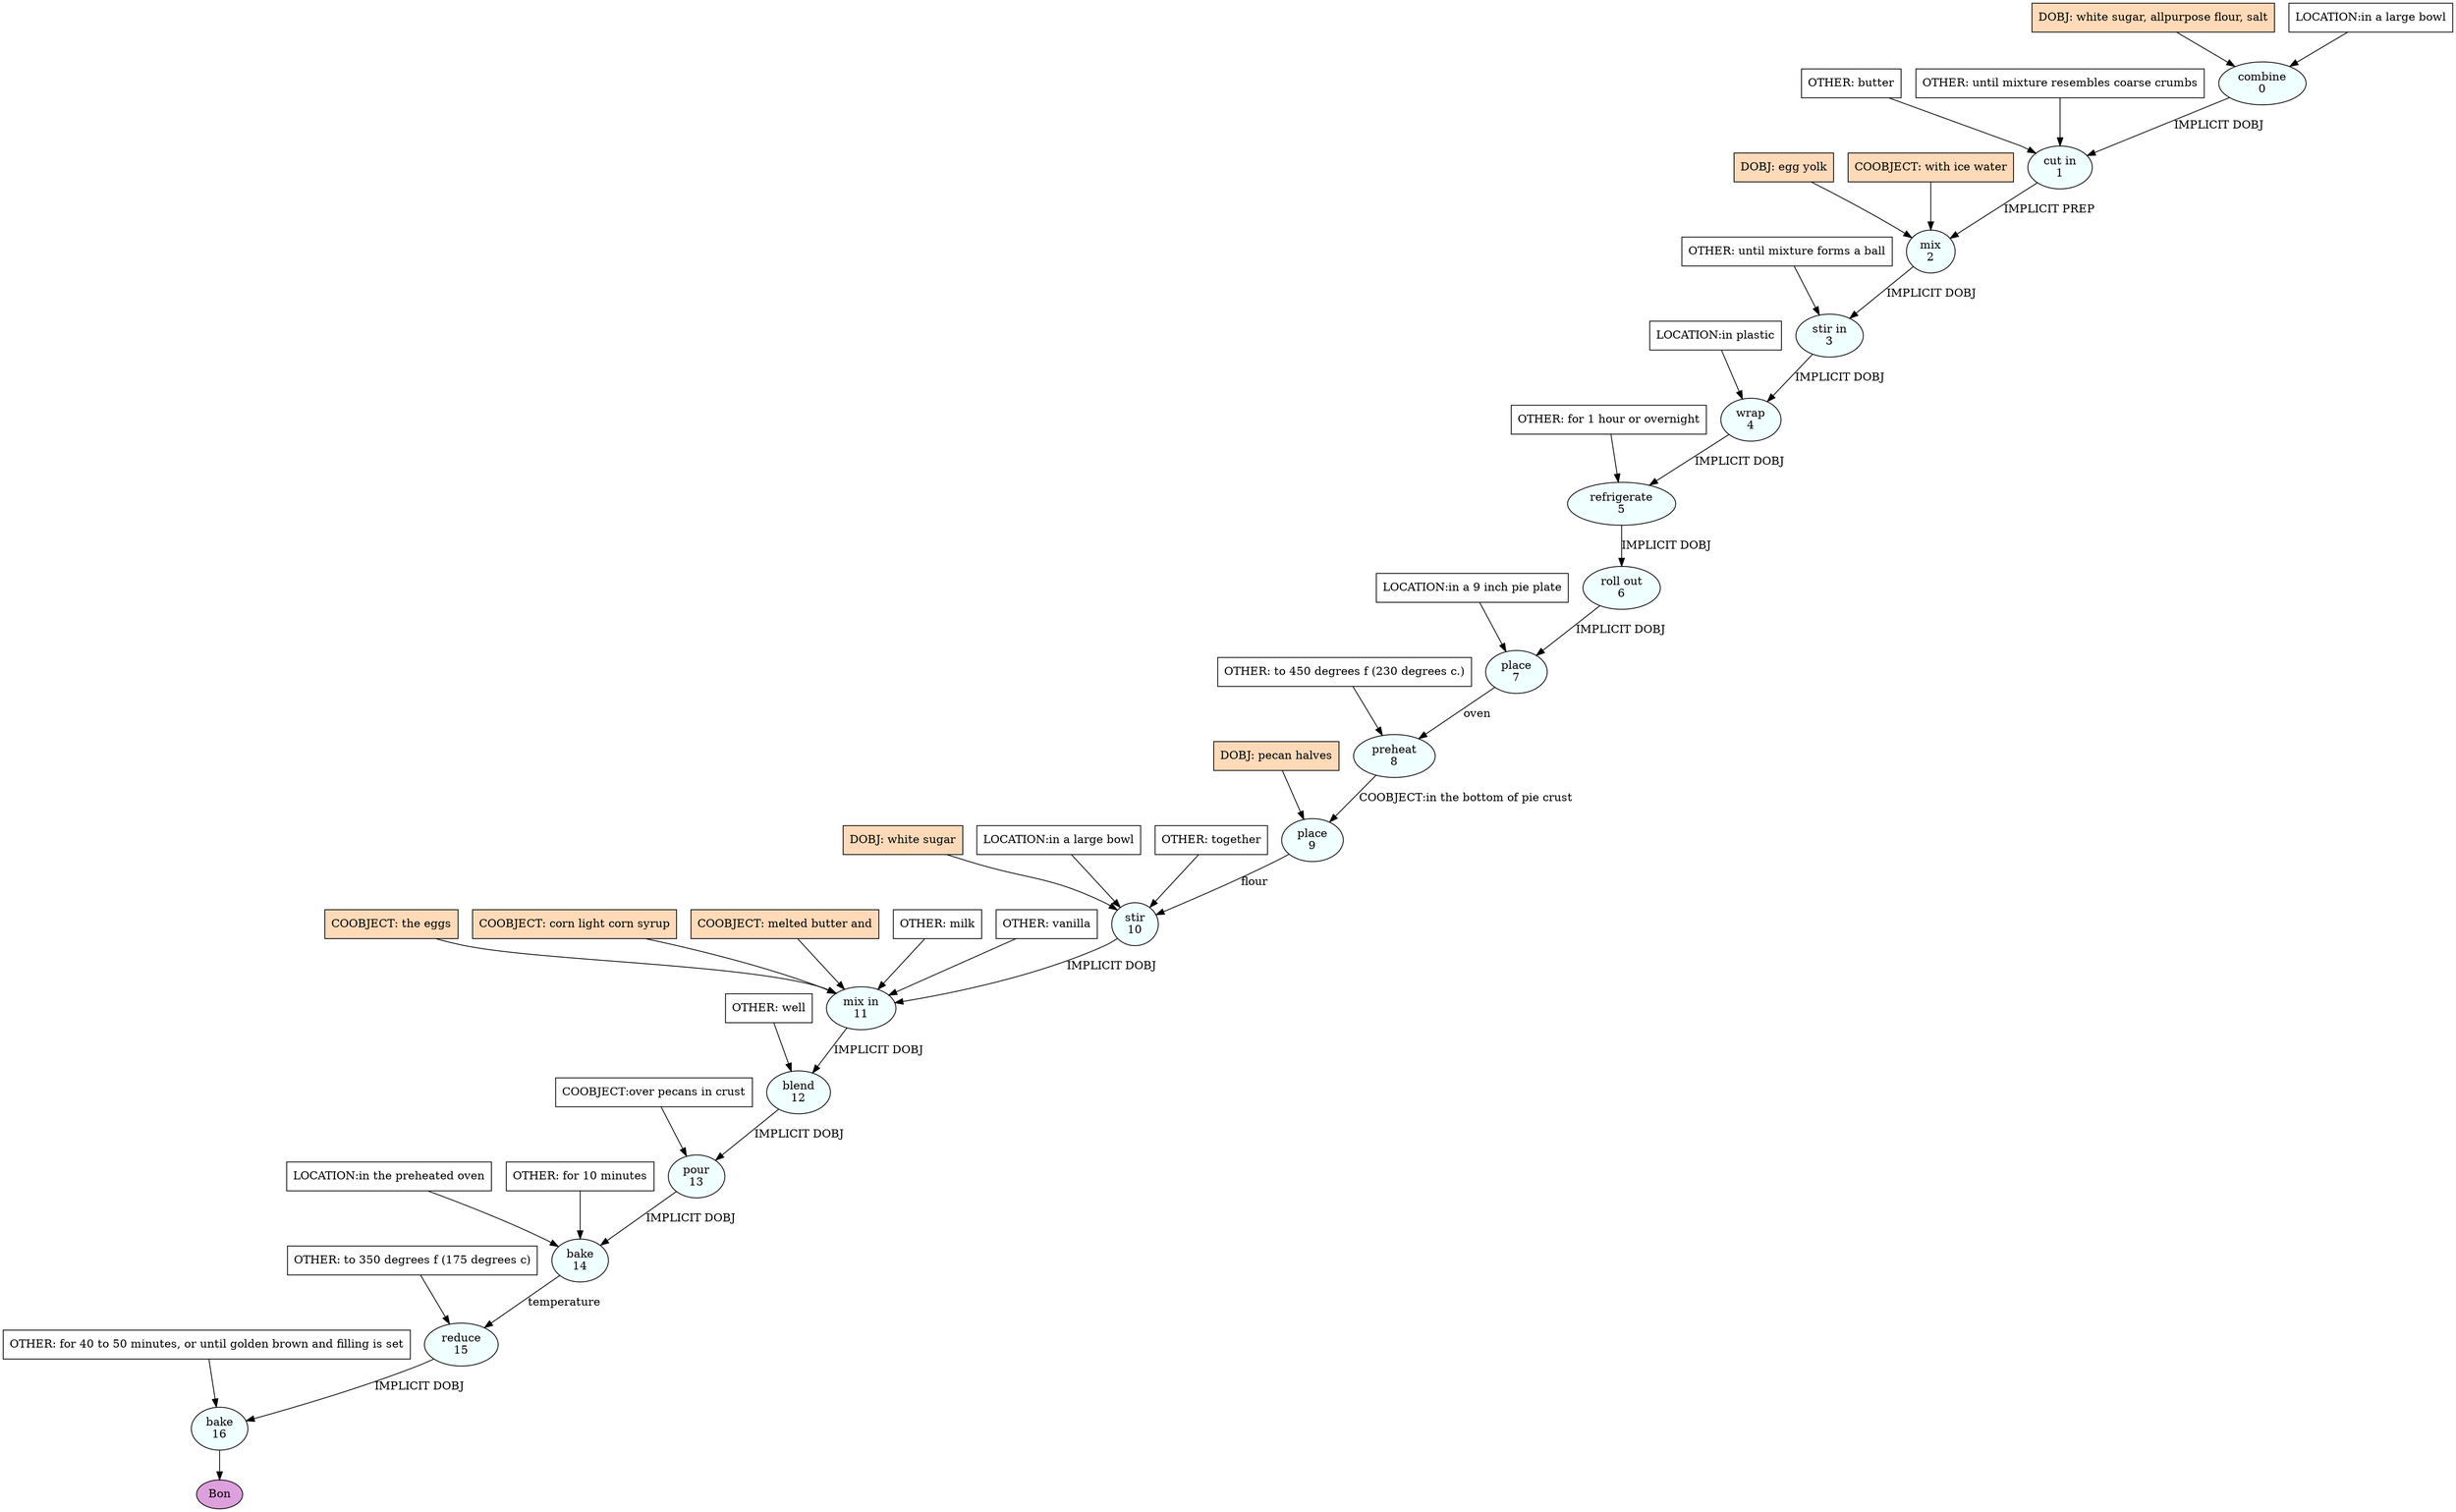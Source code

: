 digraph recipe {
E0[label="combine
0", shape=oval, style=filled, fillcolor=azure]
E1[label="cut in
1", shape=oval, style=filled, fillcolor=azure]
E2[label="mix
2", shape=oval, style=filled, fillcolor=azure]
E3[label="stir in
3", shape=oval, style=filled, fillcolor=azure]
E4[label="wrap
4", shape=oval, style=filled, fillcolor=azure]
E5[label="refrigerate
5", shape=oval, style=filled, fillcolor=azure]
E6[label="roll out
6", shape=oval, style=filled, fillcolor=azure]
E7[label="place
7", shape=oval, style=filled, fillcolor=azure]
E8[label="preheat
8", shape=oval, style=filled, fillcolor=azure]
E9[label="place
9", shape=oval, style=filled, fillcolor=azure]
E10[label="stir
10", shape=oval, style=filled, fillcolor=azure]
E11[label="mix in
11", shape=oval, style=filled, fillcolor=azure]
E12[label="blend
12", shape=oval, style=filled, fillcolor=azure]
E13[label="pour
13", shape=oval, style=filled, fillcolor=azure]
E14[label="bake
14", shape=oval, style=filled, fillcolor=azure]
E15[label="reduce
15", shape=oval, style=filled, fillcolor=azure]
E16[label="bake
16", shape=oval, style=filled, fillcolor=azure]
D0[label="DOBJ: white sugar, allpurpose flour, salt", shape=box, style=filled, fillcolor=peachpuff]
D0 -> E0
P0_0[label="LOCATION:in a large bowl", shape=box, style=filled, fillcolor=white]
P0_0 -> E0
E0 -> E1 [label="IMPLICIT DOBJ"]
O1_0_0[label="OTHER: butter", shape=box, style=filled, fillcolor=white]
O1_0_0 -> E1
O1_1_0[label="OTHER: until mixture resembles coarse crumbs", shape=box, style=filled, fillcolor=white]
O1_1_0 -> E1
D2_ing[label="DOBJ: egg yolk", shape=box, style=filled, fillcolor=peachpuff]
D2_ing -> E2
E1 -> E2 [label="IMPLICIT PREP"]
P2_1_ing[label="COOBJECT: with ice water", shape=box, style=filled, fillcolor=peachpuff]
P2_1_ing -> E2
E2 -> E3 [label="IMPLICIT DOBJ"]
O3_0_0[label="OTHER: until mixture forms a ball", shape=box, style=filled, fillcolor=white]
O3_0_0 -> E3
E3 -> E4 [label="IMPLICIT DOBJ"]
P4_0_0[label="LOCATION:in plastic", shape=box, style=filled, fillcolor=white]
P4_0_0 -> E4
E4 -> E5 [label="IMPLICIT DOBJ"]
O5_0_0[label="OTHER: for 1 hour or overnight", shape=box, style=filled, fillcolor=white]
O5_0_0 -> E5
E5 -> E6 [label="IMPLICIT DOBJ"]
E6 -> E7 [label="IMPLICIT DOBJ"]
P7_0_0[label="LOCATION:in a 9 inch pie plate", shape=box, style=filled, fillcolor=white]
P7_0_0 -> E7
E7 -> E8 [label="oven"]
O8_0_0[label="OTHER: to 450 degrees f (230 degrees c.)", shape=box, style=filled, fillcolor=white]
O8_0_0 -> E8
D9_ing[label="DOBJ: pecan halves", shape=box, style=filled, fillcolor=peachpuff]
D9_ing -> E9
E8 -> E9 [label="COOBJECT:in the bottom of pie crust"]
D10_ing[label="DOBJ: white sugar", shape=box, style=filled, fillcolor=peachpuff]
D10_ing -> E10
E9 -> E10 [label="flour"]
P10_0_0[label="LOCATION:in a large bowl", shape=box, style=filled, fillcolor=white]
P10_0_0 -> E10
O10_0_0[label="OTHER: together", shape=box, style=filled, fillcolor=white]
O10_0_0 -> E10
E10 -> E11 [label="IMPLICIT DOBJ"]
P11_0_ing[label="COOBJECT: the eggs", shape=box, style=filled, fillcolor=peachpuff]
P11_0_ing -> E11
P11_1_ing[label="COOBJECT: corn light corn syrup", shape=box, style=filled, fillcolor=peachpuff]
P11_1_ing -> E11
P11_2_ing[label="COOBJECT: melted butter and", shape=box, style=filled, fillcolor=peachpuff]
P11_2_ing -> E11
O11_0_0[label="OTHER: milk", shape=box, style=filled, fillcolor=white]
O11_0_0 -> E11
O11_1_0[label="OTHER: vanilla", shape=box, style=filled, fillcolor=white]
O11_1_0 -> E11
E11 -> E12 [label="IMPLICIT DOBJ"]
O12_0_0[label="OTHER: well", shape=box, style=filled, fillcolor=white]
O12_0_0 -> E12
E12 -> E13 [label="IMPLICIT DOBJ"]
P13_0_0[label="COOBJECT:over pecans in crust", shape=box, style=filled, fillcolor=white]
P13_0_0 -> E13
E13 -> E14 [label="IMPLICIT DOBJ"]
P14_0_0[label="LOCATION:in the preheated oven", shape=box, style=filled, fillcolor=white]
P14_0_0 -> E14
O14_0_0[label="OTHER: for 10 minutes", shape=box, style=filled, fillcolor=white]
O14_0_0 -> E14
E14 -> E15 [label="temperature"]
O15_0_0[label="OTHER: to 350 degrees f (175 degrees c)", shape=box, style=filled, fillcolor=white]
O15_0_0 -> E15
E15 -> E16 [label="IMPLICIT DOBJ"]
O16_0_0[label="OTHER: for 40 to 50 minutes, or until golden brown and filling is set", shape=box, style=filled, fillcolor=white]
O16_0_0 -> E16
EOR[label="Bon", shape=oval, style=filled, fillcolor=plum]
E16 -> EOR
}
